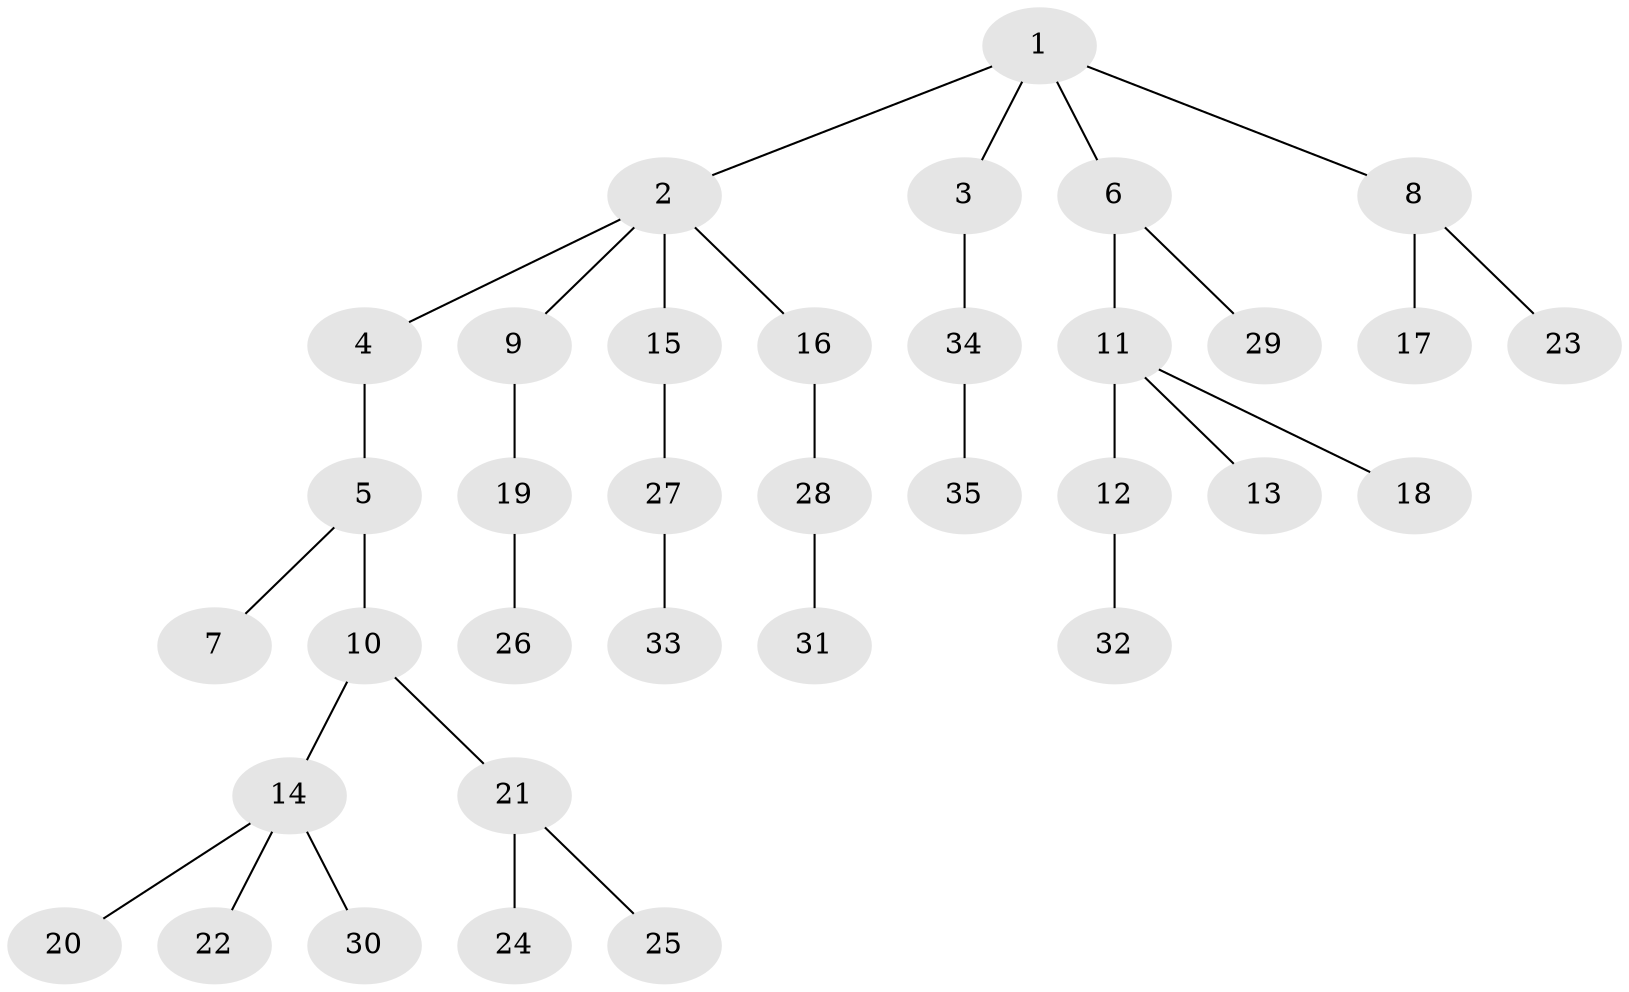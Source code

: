 // original degree distribution, {5: 0.058823529411764705, 6: 0.03529411764705882, 3: 0.10588235294117647, 4: 0.03529411764705882, 1: 0.5176470588235295, 2: 0.24705882352941178}
// Generated by graph-tools (version 1.1) at 2025/51/03/04/25 22:51:54]
// undirected, 35 vertices, 34 edges
graph export_dot {
  node [color=gray90,style=filled];
  1;
  2;
  3;
  4;
  5;
  6;
  7;
  8;
  9;
  10;
  11;
  12;
  13;
  14;
  15;
  16;
  17;
  18;
  19;
  20;
  21;
  22;
  23;
  24;
  25;
  26;
  27;
  28;
  29;
  30;
  31;
  32;
  33;
  34;
  35;
  1 -- 2 [weight=1.0];
  1 -- 3 [weight=1.0];
  1 -- 6 [weight=1.0];
  1 -- 8 [weight=1.0];
  2 -- 4 [weight=1.0];
  2 -- 9 [weight=1.0];
  2 -- 15 [weight=1.0];
  2 -- 16 [weight=1.0];
  3 -- 34 [weight=1.0];
  4 -- 5 [weight=1.0];
  5 -- 7 [weight=1.0];
  5 -- 10 [weight=1.0];
  6 -- 11 [weight=1.0];
  6 -- 29 [weight=1.0];
  8 -- 17 [weight=1.0];
  8 -- 23 [weight=1.0];
  9 -- 19 [weight=1.0];
  10 -- 14 [weight=1.0];
  10 -- 21 [weight=1.0];
  11 -- 12 [weight=1.0];
  11 -- 13 [weight=1.0];
  11 -- 18 [weight=1.0];
  12 -- 32 [weight=1.0];
  14 -- 20 [weight=1.0];
  14 -- 22 [weight=1.0];
  14 -- 30 [weight=1.0];
  15 -- 27 [weight=1.0];
  16 -- 28 [weight=1.0];
  19 -- 26 [weight=1.0];
  21 -- 24 [weight=1.0];
  21 -- 25 [weight=1.0];
  27 -- 33 [weight=1.0];
  28 -- 31 [weight=1.0];
  34 -- 35 [weight=1.0];
}
